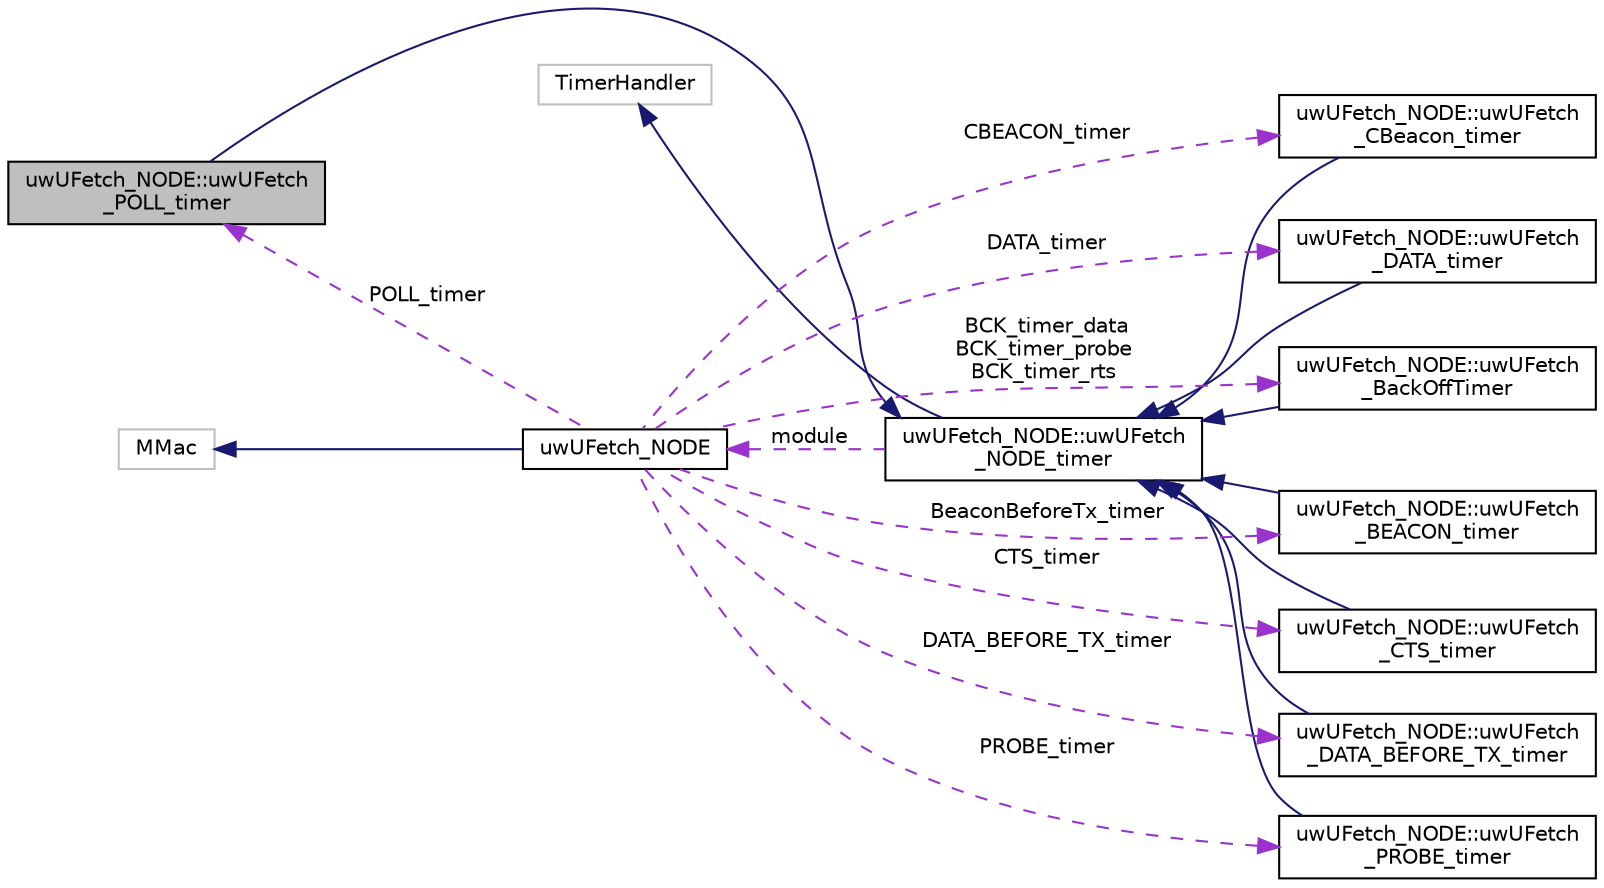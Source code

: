 digraph "uwUFetch_NODE::uwUFetch_POLL_timer"
{
 // LATEX_PDF_SIZE
  edge [fontname="Helvetica",fontsize="10",labelfontname="Helvetica",labelfontsize="10"];
  node [fontname="Helvetica",fontsize="10",shape=record];
  rankdir="LR";
  Node1 [label="uwUFetch_NODE::uwUFetch\l_POLL_timer",height=0.2,width=0.4,color="black", fillcolor="grey75", style="filled", fontcolor="black",tooltip="Class inherited the method and variable of uwUFetch_NODE_timer that handle the timer of POLL packets."];
  Node2 -> Node1 [dir="back",color="midnightblue",fontsize="10",style="solid",fontname="Helvetica"];
  Node2 [label="uwUFetch_NODE::uwUFetch\l_NODE_timer",height=0.2,width=0.4,color="black", fillcolor="white", style="filled",URL="$classuwUFetch__NODE_1_1uwUFetch__NODE__timer.html",tooltip="Class that handle the timers of SN or HN."];
  Node3 -> Node2 [dir="back",color="midnightblue",fontsize="10",style="solid",fontname="Helvetica"];
  Node3 [label="TimerHandler",height=0.2,width=0.4,color="grey75", fillcolor="white", style="filled",tooltip=" "];
  Node4 -> Node2 [dir="back",color="darkorchid3",fontsize="10",style="dashed",label=" module" ,fontname="Helvetica"];
  Node4 [label="uwUFetch_NODE",height=0.2,width=0.4,color="black", fillcolor="white", style="filled",URL="$classuwUFetch__NODE.html",tooltip=" "];
  Node5 -> Node4 [dir="back",color="midnightblue",fontsize="10",style="solid",fontname="Helvetica"];
  Node5 [label="MMac",height=0.2,width=0.4,color="grey75", fillcolor="white", style="filled",tooltip=" "];
  Node6 -> Node4 [dir="back",color="darkorchid3",fontsize="10",style="dashed",label=" PROBE_timer" ,fontname="Helvetica"];
  Node6 [label="uwUFetch_NODE::uwUFetch\l_PROBE_timer",height=0.2,width=0.4,color="black", fillcolor="white", style="filled",URL="$classuwUFetch__NODE_1_1uwUFetch__PROBE__timer.html",tooltip="Class inherited the method and variable of uwUFetch_NODE_timer that handle the timer of PROBE packets..."];
  Node2 -> Node6 [dir="back",color="midnightblue",fontsize="10",style="solid",fontname="Helvetica"];
  Node7 -> Node4 [dir="back",color="darkorchid3",fontsize="10",style="dashed",label=" CBEACON_timer" ,fontname="Helvetica"];
  Node7 [label="uwUFetch_NODE::uwUFetch\l_CBeacon_timer",height=0.2,width=0.4,color="black", fillcolor="white", style="filled",URL="$classuwUFetch__NODE_1_1uwUFetch__CBeacon__timer.html",tooltip="Class inherited the method and variable of uwUFetch_NODE_timer that handle the timer of CBEACON packe..."];
  Node2 -> Node7 [dir="back",color="midnightblue",fontsize="10",style="solid",fontname="Helvetica"];
  Node8 -> Node4 [dir="back",color="darkorchid3",fontsize="10",style="dashed",label=" CTS_timer" ,fontname="Helvetica"];
  Node8 [label="uwUFetch_NODE::uwUFetch\l_CTS_timer",height=0.2,width=0.4,color="black", fillcolor="white", style="filled",URL="$classuwUFetch__NODE_1_1uwUFetch__CTS__timer.html",tooltip="Class inherited the method and variable of uwUFetch_NODE_timer that handle the timer of CTS packets."];
  Node2 -> Node8 [dir="back",color="midnightblue",fontsize="10",style="solid",fontname="Helvetica"];
  Node9 -> Node4 [dir="back",color="darkorchid3",fontsize="10",style="dashed",label=" DATA_BEFORE_TX_timer" ,fontname="Helvetica"];
  Node9 [label="uwUFetch_NODE::uwUFetch\l_DATA_BEFORE_TX_timer",height=0.2,width=0.4,color="black", fillcolor="white", style="filled",URL="$classuwUFetch__NODE_1_1uwUFetch__DATA__BEFORE__TX__timer.html",tooltip="Class inherited the method and variable of uwUFetch_NODE_timer that handle the timer of DATA packets."];
  Node2 -> Node9 [dir="back",color="midnightblue",fontsize="10",style="solid",fontname="Helvetica"];
  Node1 -> Node4 [dir="back",color="darkorchid3",fontsize="10",style="dashed",label=" POLL_timer" ,fontname="Helvetica"];
  Node10 -> Node4 [dir="back",color="darkorchid3",fontsize="10",style="dashed",label=" DATA_timer" ,fontname="Helvetica"];
  Node10 [label="uwUFetch_NODE::uwUFetch\l_DATA_timer",height=0.2,width=0.4,color="black", fillcolor="white", style="filled",URL="$classuwUFetch__NODE_1_1uwUFetch__DATA__timer.html",tooltip="Class inherited the method and variable of uwUFetch_NODE_timer that handle the timer of DATA packets."];
  Node2 -> Node10 [dir="back",color="midnightblue",fontsize="10",style="solid",fontname="Helvetica"];
  Node11 -> Node4 [dir="back",color="darkorchid3",fontsize="10",style="dashed",label=" BeaconBeforeTx_timer" ,fontname="Helvetica"];
  Node11 [label="uwUFetch_NODE::uwUFetch\l_BEACON_timer",height=0.2,width=0.4,color="black", fillcolor="white", style="filled",URL="$classuwUFetch__NODE_1_1uwUFetch__BEACON__timer.html",tooltip="Timer associated to the HN."];
  Node2 -> Node11 [dir="back",color="midnightblue",fontsize="10",style="solid",fontname="Helvetica"];
  Node12 -> Node4 [dir="back",color="darkorchid3",fontsize="10",style="dashed",label=" BCK_timer_data\nBCK_timer_probe\nBCK_timer_rts" ,fontname="Helvetica"];
  Node12 [label="uwUFetch_NODE::uwUFetch\l_BackOffTimer",height=0.2,width=0.4,color="black", fillcolor="white", style="filled",URL="$classuwUFetch__NODE_1_1uwUFetch__BackOffTimer.html",tooltip="Class (inherited from uwUFetch_NODE_Timer) used to handle the time of back-off of the node before tra..."];
  Node2 -> Node12 [dir="back",color="midnightblue",fontsize="10",style="solid",fontname="Helvetica"];
}
